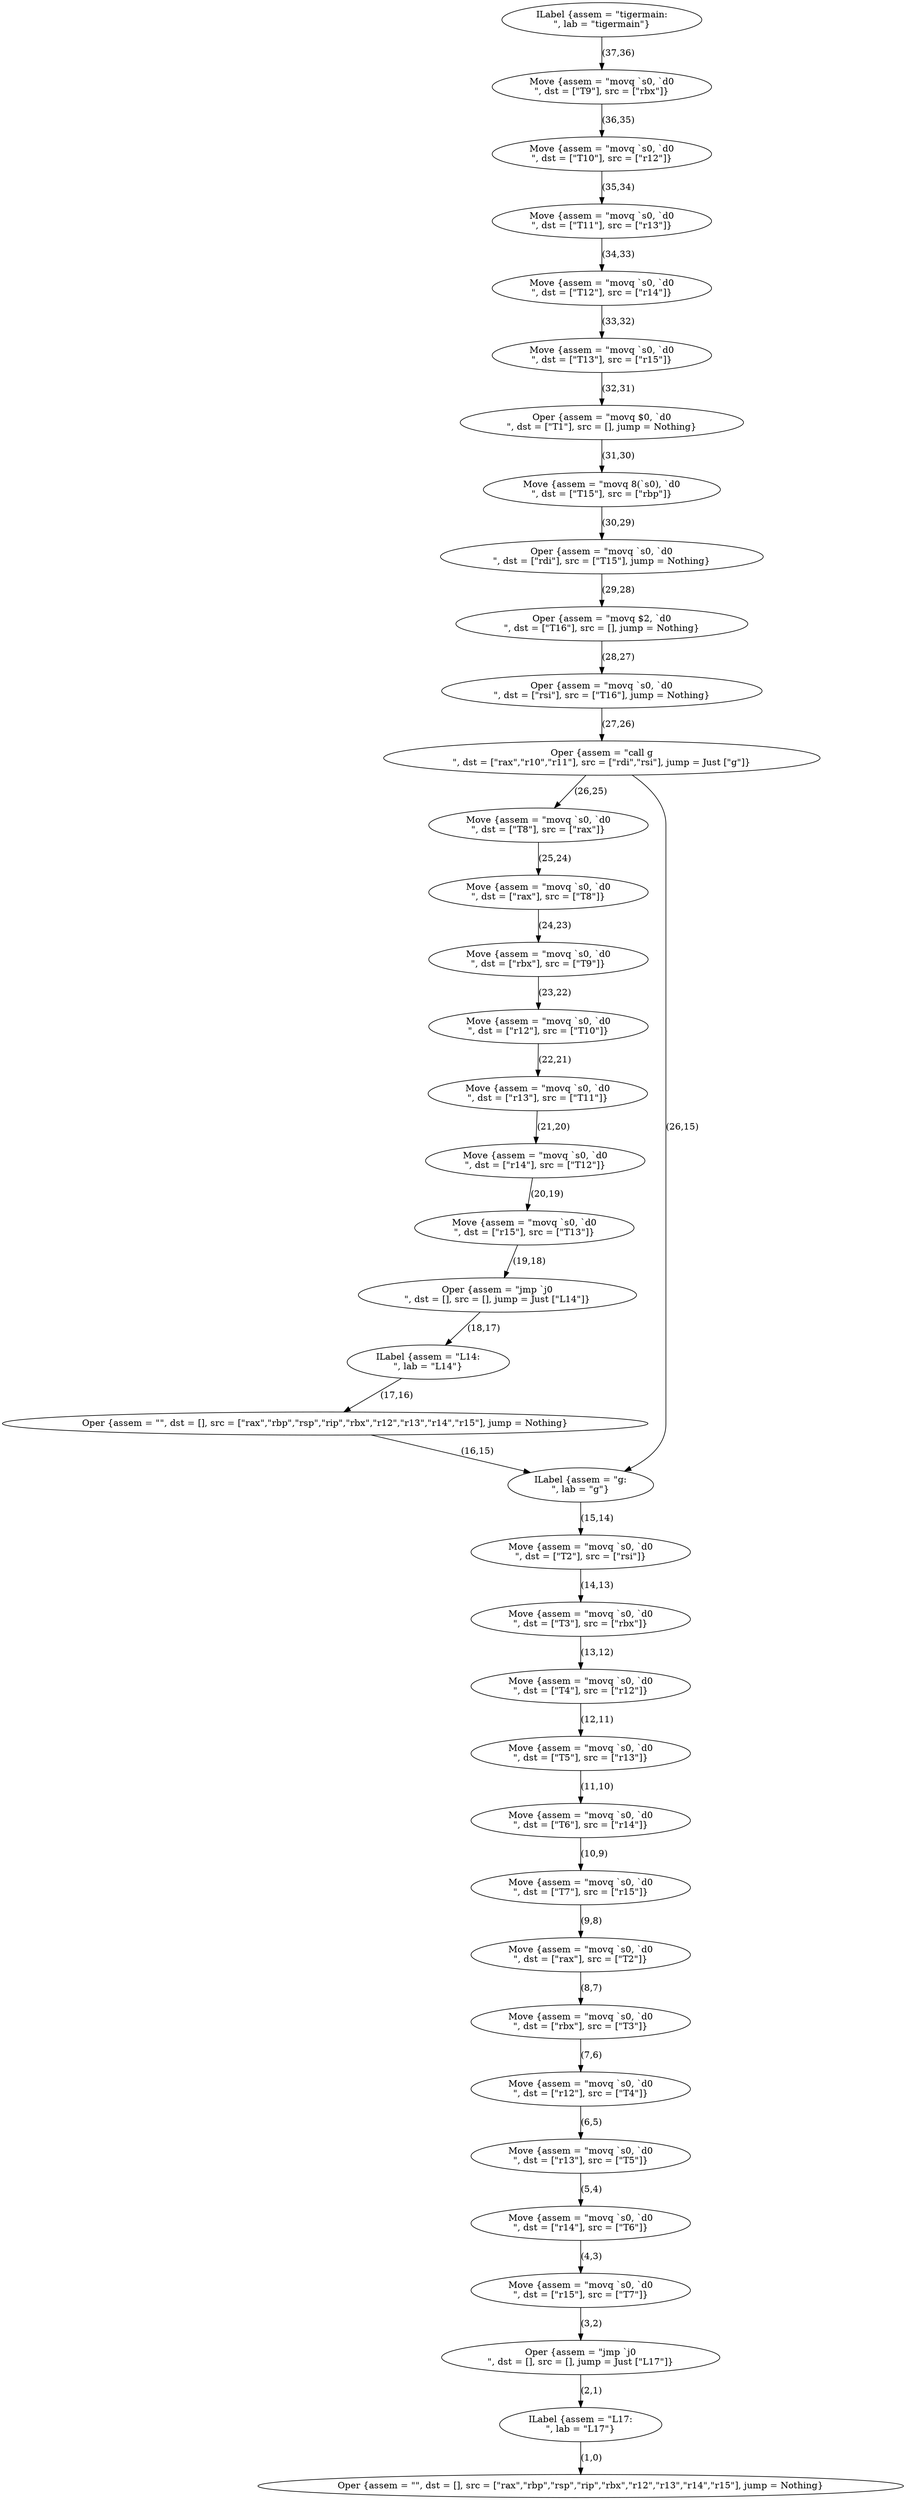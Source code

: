 strict digraph FlowGraph {
    37 [label="ILabel {assem = \"tigermain:\n\", lab = \"tigermain\"}"];
    36 [label="Move {assem = \"movq `s0, `d0\n\", dst = [\"T9\"], src = [\"rbx\"]}"];
    35 [label="Move {assem = \"movq `s0, `d0\n\", dst = [\"T10\"], src = [\"r12\"]}"];
    34 [label="Move {assem = \"movq `s0, `d0\n\", dst = [\"T11\"], src = [\"r13\"]}"];
    33 [label="Move {assem = \"movq `s0, `d0\n\", dst = [\"T12\"], src = [\"r14\"]}"];
    32 [label="Move {assem = \"movq `s0, `d0\n\", dst = [\"T13\"], src = [\"r15\"]}"];
    31 [label="Oper {assem = \"movq $0, `d0\n\", dst = [\"T1\"], src = [], jump = Nothing}"];
    30 [label="Move {assem = \"movq 8(`s0), `d0\n\", dst = [\"T15\"], src = [\"rbp\"]}"];
    29 [label="Oper {assem = \"movq `s0, `d0\n\", dst = [\"rdi\"], src = [\"T15\"], jump = Nothing}"];
    28 [label="Oper {assem = \"movq $2, `d0\n\", dst = [\"T16\"], src = [], jump = Nothing}"];
    27 [label="Oper {assem = \"movq `s0, `d0\n\", dst = [\"rsi\"], src = [\"T16\"], jump = Nothing}"];
    26 [label="Oper {assem = \"call g\n\", dst = [\"rax\",\"r10\",\"r11\"], src = [\"rdi\",\"rsi\"], jump = Just [\"g\"]}"];
    25 [label="Move {assem = \"movq `s0, `d0\n\", dst = [\"T8\"], src = [\"rax\"]}"];
    24 [label="Move {assem = \"movq `s0, `d0\n\", dst = [\"rax\"], src = [\"T8\"]}"];
    23 [label="Move {assem = \"movq `s0, `d0\n\", dst = [\"rbx\"], src = [\"T9\"]}"];
    22 [label="Move {assem = \"movq `s0, `d0\n\", dst = [\"r12\"], src = [\"T10\"]}"];
    21 [label="Move {assem = \"movq `s0, `d0\n\", dst = [\"r13\"], src = [\"T11\"]}"];
    20 [label="Move {assem = \"movq `s0, `d0\n\", dst = [\"r14\"], src = [\"T12\"]}"];
    19 [label="Move {assem = \"movq `s0, `d0\n\", dst = [\"r15\"], src = [\"T13\"]}"];
    18 [label="Oper {assem = \"jmp `j0\n\", dst = [], src = [], jump = Just [\"L14\"]}"];
    17 [label="ILabel {assem = \"L14:\n\", lab = \"L14\"}"];
    16 [label="Oper {assem = \"\", dst = [], src = [\"rax\",\"rbp\",\"rsp\",\"rip\",\"rbx\",\"r12\",\"r13\",\"r14\",\"r15\"], jump = Nothing}"];
    15 [label="ILabel {assem = \"g:\n\", lab = \"g\"}"];
    14 [label="Move {assem = \"movq `s0, `d0\n\", dst = [\"T2\"], src = [\"rsi\"]}"];
    13 [label="Move {assem = \"movq `s0, `d0\n\", dst = [\"T3\"], src = [\"rbx\"]}"];
    12 [label="Move {assem = \"movq `s0, `d0\n\", dst = [\"T4\"], src = [\"r12\"]}"];
    11 [label="Move {assem = \"movq `s0, `d0\n\", dst = [\"T5\"], src = [\"r13\"]}"];
    10 [label="Move {assem = \"movq `s0, `d0\n\", dst = [\"T6\"], src = [\"r14\"]}"];
    9 [label="Move {assem = \"movq `s0, `d0\n\", dst = [\"T7\"], src = [\"r15\"]}"];
    8 [label="Move {assem = \"movq `s0, `d0\n\", dst = [\"rax\"], src = [\"T2\"]}"];
    7 [label="Move {assem = \"movq `s0, `d0\n\", dst = [\"rbx\"], src = [\"T3\"]}"];
    6 [label="Move {assem = \"movq `s0, `d0\n\", dst = [\"r12\"], src = [\"T4\"]}"];
    5 [label="Move {assem = \"movq `s0, `d0\n\", dst = [\"r13\"], src = [\"T5\"]}"];
    4 [label="Move {assem = \"movq `s0, `d0\n\", dst = [\"r14\"], src = [\"T6\"]}"];
    3 [label="Move {assem = \"movq `s0, `d0\n\", dst = [\"r15\"], src = [\"T7\"]}"];
    2 [label="Oper {assem = \"jmp `j0\n\", dst = [], src = [], jump = Just [\"L17\"]}"];
    1 [label="ILabel {assem = \"L17:\n\", lab = \"L17\"}"];
    0 [label="Oper {assem = \"\", dst = [], src = [\"rax\",\"rbp\",\"rsp\",\"rip\",\"rbx\",\"r12\",\"r13\",\"r14\",\"r15\"], jump = Nothing}"];
    37 -> 36 [label="(37,36)"];
    36 -> 35 [label="(36,35)"];
    35 -> 34 [label="(35,34)"];
    34 -> 33 [label="(34,33)"];
    33 -> 32 [label="(33,32)"];
    32 -> 31 [label="(32,31)"];
    31 -> 30 [label="(31,30)"];
    30 -> 29 [label="(30,29)"];
    29 -> 28 [label="(29,28)"];
    28 -> 27 [label="(28,27)"];
    27 -> 26 [label="(27,26)"];
    26 -> 15 [label="(26,15)"];
    26 -> 25 [label="(26,25)"];
    25 -> 24 [label="(25,24)"];
    24 -> 23 [label="(24,23)"];
    23 -> 22 [label="(23,22)"];
    22 -> 21 [label="(22,21)"];
    21 -> 20 [label="(21,20)"];
    20 -> 19 [label="(20,19)"];
    19 -> 18 [label="(19,18)"];
    18 -> 17 [label="(18,17)"];
    17 -> 16 [label="(17,16)"];
    16 -> 15 [label="(16,15)"];
    15 -> 14 [label="(15,14)"];
    14 -> 13 [label="(14,13)"];
    13 -> 12 [label="(13,12)"];
    12 -> 11 [label="(12,11)"];
    11 -> 10 [label="(11,10)"];
    10 -> 9 [label="(10,9)"];
    9 -> 8 [label="(9,8)"];
    8 -> 7 [label="(8,7)"];
    7 -> 6 [label="(7,6)"];
    6 -> 5 [label="(6,5)"];
    5 -> 4 [label="(5,4)"];
    4 -> 3 [label="(4,3)"];
    3 -> 2 [label="(3,2)"];
    2 -> 1 [label="(2,1)"];
    1 -> 0 [label="(1,0)"];
}